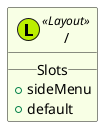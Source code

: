 @startuml
set separator ::
skinparam groupInheritance 5
skinparam packageStyle Rectangle
skinparam class {
  BackgroundColor<<Component>> #f6f2ff
  BackgroundColor<<ErrorPage>> #edd1e1
  BackgroundColor<<Layout>> #f8ffe5
  BackgroundColor<<Page>> #fff0e5
}
class "/" as src/routes/+layout.svelte << (L, #BBEE00) Layout >> {
  __ Slots __
  +sideMenu
  +default
}
@enduml